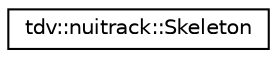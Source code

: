 digraph "Graphical Class Hierarchy"
{
  edge [fontname="Helvetica",fontsize="10",labelfontname="Helvetica",labelfontsize="10"];
  node [fontname="Helvetica",fontsize="10",shape=record];
  rankdir="LR";
  Node1 [label="tdv::nuitrack::Skeleton",height=0.2,width=0.4,color="black", fillcolor="white", style="filled",URL="$structtdv_1_1nuitrack_1_1Skeleton.html",tooltip="Stores the data of the skeleton. "];
}
